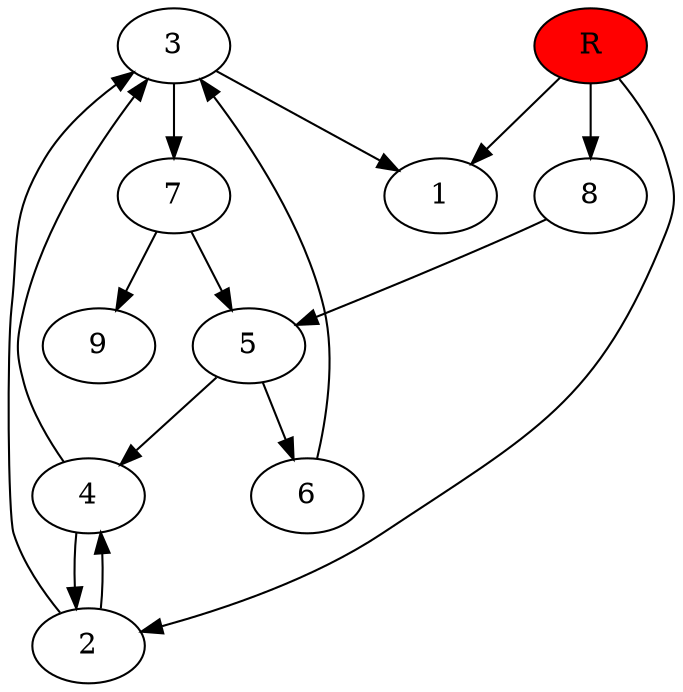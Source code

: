 digraph prb13043 {
	1
	2
	3
	4
	5
	6
	7
	8
	R [fillcolor="#ff0000" style=filled]
	2 -> 3
	2 -> 4
	3 -> 1
	3 -> 7
	4 -> 2
	4 -> 3
	5 -> 4
	5 -> 6
	6 -> 3
	7 -> 5
	7 -> 9
	8 -> 5
	R -> 1
	R -> 2
	R -> 8
}
